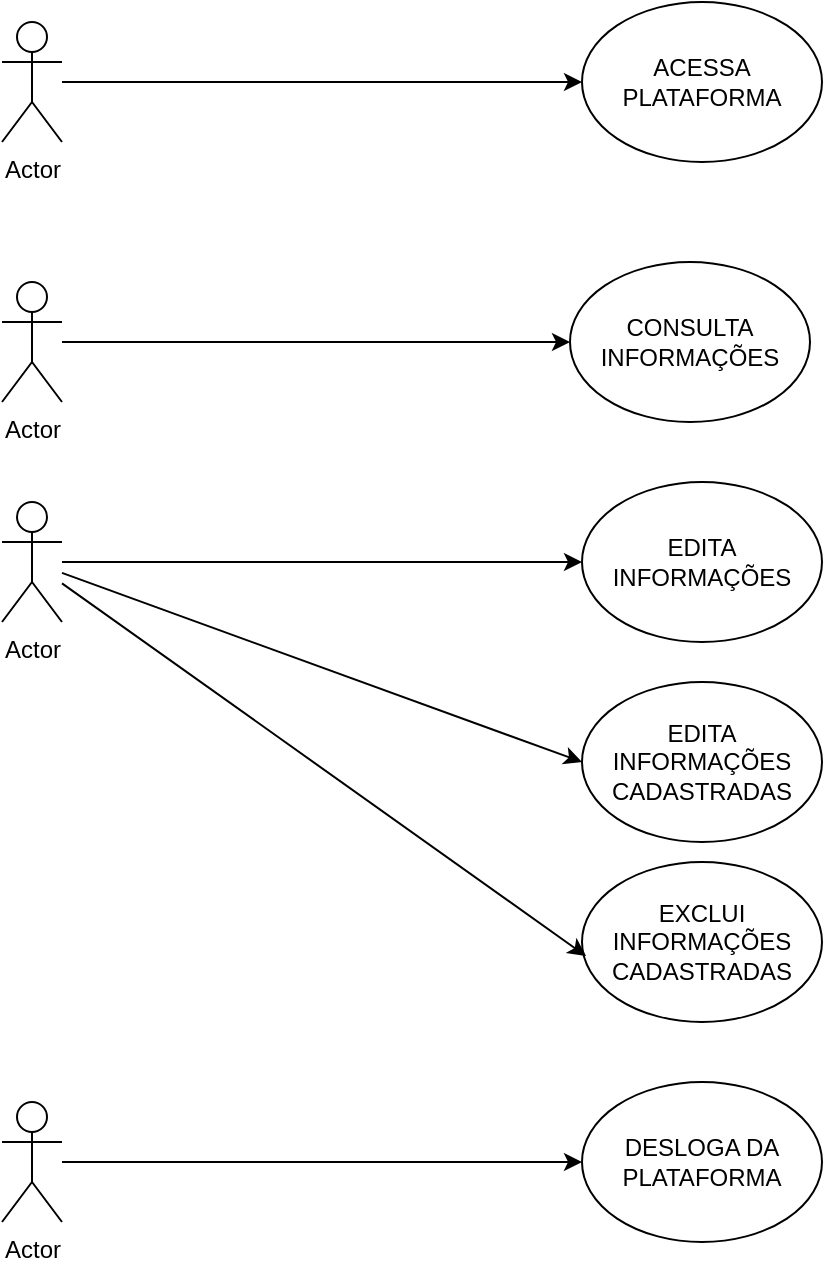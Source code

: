 <mxfile version="22.1.5" type="device">
  <diagram name="Página-1" id="6t1-qaVpkJWQ3FR_ccw6">
    <mxGraphModel dx="1434" dy="768" grid="1" gridSize="10" guides="1" tooltips="1" connect="1" arrows="1" fold="1" page="1" pageScale="1" pageWidth="827" pageHeight="1169" math="0" shadow="0">
      <root>
        <mxCell id="0" />
        <mxCell id="1" parent="0" />
        <mxCell id="HTEtS07i9EwjlVP5Oe-a-1" value="Actor" style="shape=umlActor;verticalLabelPosition=bottom;verticalAlign=top;html=1;outlineConnect=0;" vertex="1" parent="1">
          <mxGeometry x="130" y="100" width="30" height="60" as="geometry" />
        </mxCell>
        <mxCell id="HTEtS07i9EwjlVP5Oe-a-12" style="edgeStyle=orthogonalEdgeStyle;rounded=0;orthogonalLoop=1;jettySize=auto;html=1;entryX=0;entryY=0.5;entryDx=0;entryDy=0;" edge="1" parent="1" source="HTEtS07i9EwjlVP5Oe-a-4" target="HTEtS07i9EwjlVP5Oe-a-10">
          <mxGeometry relative="1" as="geometry" />
        </mxCell>
        <mxCell id="HTEtS07i9EwjlVP5Oe-a-4" value="Actor" style="shape=umlActor;verticalLabelPosition=bottom;verticalAlign=top;html=1;outlineConnect=0;" vertex="1" parent="1">
          <mxGeometry x="130" y="230" width="30" height="60" as="geometry" />
        </mxCell>
        <mxCell id="HTEtS07i9EwjlVP5Oe-a-14" style="edgeStyle=orthogonalEdgeStyle;rounded=0;orthogonalLoop=1;jettySize=auto;html=1;" edge="1" parent="1" source="HTEtS07i9EwjlVP5Oe-a-5" target="HTEtS07i9EwjlVP5Oe-a-13">
          <mxGeometry relative="1" as="geometry" />
        </mxCell>
        <mxCell id="HTEtS07i9EwjlVP5Oe-a-5" value="Actor" style="shape=umlActor;verticalLabelPosition=bottom;verticalAlign=top;html=1;outlineConnect=0;" vertex="1" parent="1">
          <mxGeometry x="130" y="340" width="30" height="60" as="geometry" />
        </mxCell>
        <mxCell id="HTEtS07i9EwjlVP5Oe-a-22" style="edgeStyle=orthogonalEdgeStyle;rounded=0;orthogonalLoop=1;jettySize=auto;html=1;entryX=0;entryY=0.5;entryDx=0;entryDy=0;" edge="1" parent="1" source="HTEtS07i9EwjlVP5Oe-a-6" target="HTEtS07i9EwjlVP5Oe-a-21">
          <mxGeometry relative="1" as="geometry" />
        </mxCell>
        <mxCell id="HTEtS07i9EwjlVP5Oe-a-6" value="Actor" style="shape=umlActor;verticalLabelPosition=bottom;verticalAlign=top;html=1;outlineConnect=0;" vertex="1" parent="1">
          <mxGeometry x="130" y="640" width="30" height="60" as="geometry" />
        </mxCell>
        <mxCell id="HTEtS07i9EwjlVP5Oe-a-7" value="ACESSA PLATAFORMA" style="ellipse;whiteSpace=wrap;html=1;" vertex="1" parent="1">
          <mxGeometry x="420" y="90" width="120" height="80" as="geometry" />
        </mxCell>
        <mxCell id="HTEtS07i9EwjlVP5Oe-a-10" value="CONSULTA INFORMAÇÕES" style="ellipse;whiteSpace=wrap;html=1;" vertex="1" parent="1">
          <mxGeometry x="414" y="220" width="120" height="80" as="geometry" />
        </mxCell>
        <mxCell id="HTEtS07i9EwjlVP5Oe-a-9" style="edgeStyle=orthogonalEdgeStyle;rounded=0;orthogonalLoop=1;jettySize=auto;html=1;" edge="1" parent="1" source="HTEtS07i9EwjlVP5Oe-a-1" target="HTEtS07i9EwjlVP5Oe-a-7">
          <mxGeometry relative="1" as="geometry" />
        </mxCell>
        <mxCell id="HTEtS07i9EwjlVP5Oe-a-13" value="EDITA INFORMAÇÕES" style="ellipse;whiteSpace=wrap;html=1;" vertex="1" parent="1">
          <mxGeometry x="420" y="330" width="120" height="80" as="geometry" />
        </mxCell>
        <mxCell id="HTEtS07i9EwjlVP5Oe-a-15" value="EDITA INFORMAÇÕES CADASTRADAS" style="ellipse;whiteSpace=wrap;html=1;" vertex="1" parent="1">
          <mxGeometry x="420" y="430" width="120" height="80" as="geometry" />
        </mxCell>
        <mxCell id="HTEtS07i9EwjlVP5Oe-a-16" value="EXCLUI INFORMAÇÕES CADASTRADAS" style="ellipse;whiteSpace=wrap;html=1;" vertex="1" parent="1">
          <mxGeometry x="420" y="520" width="120" height="80" as="geometry" />
        </mxCell>
        <mxCell id="HTEtS07i9EwjlVP5Oe-a-18" value="" style="endArrow=classic;html=1;rounded=0;" edge="1" parent="1" source="HTEtS07i9EwjlVP5Oe-a-5">
          <mxGeometry width="50" height="50" relative="1" as="geometry">
            <mxPoint x="370" y="520" as="sourcePoint" />
            <mxPoint x="420" y="470" as="targetPoint" />
          </mxGeometry>
        </mxCell>
        <mxCell id="HTEtS07i9EwjlVP5Oe-a-20" value="" style="endArrow=classic;html=1;rounded=0;entryX=0.017;entryY=0.588;entryDx=0;entryDy=0;entryPerimeter=0;" edge="1" parent="1" source="HTEtS07i9EwjlVP5Oe-a-5" target="HTEtS07i9EwjlVP5Oe-a-16">
          <mxGeometry width="50" height="50" relative="1" as="geometry">
            <mxPoint x="170" y="385" as="sourcePoint" />
            <mxPoint x="430" y="480" as="targetPoint" />
          </mxGeometry>
        </mxCell>
        <mxCell id="HTEtS07i9EwjlVP5Oe-a-21" value="DESLOGA DA PLATAFORMA" style="ellipse;whiteSpace=wrap;html=1;" vertex="1" parent="1">
          <mxGeometry x="420" y="630" width="120" height="80" as="geometry" />
        </mxCell>
      </root>
    </mxGraphModel>
  </diagram>
</mxfile>

